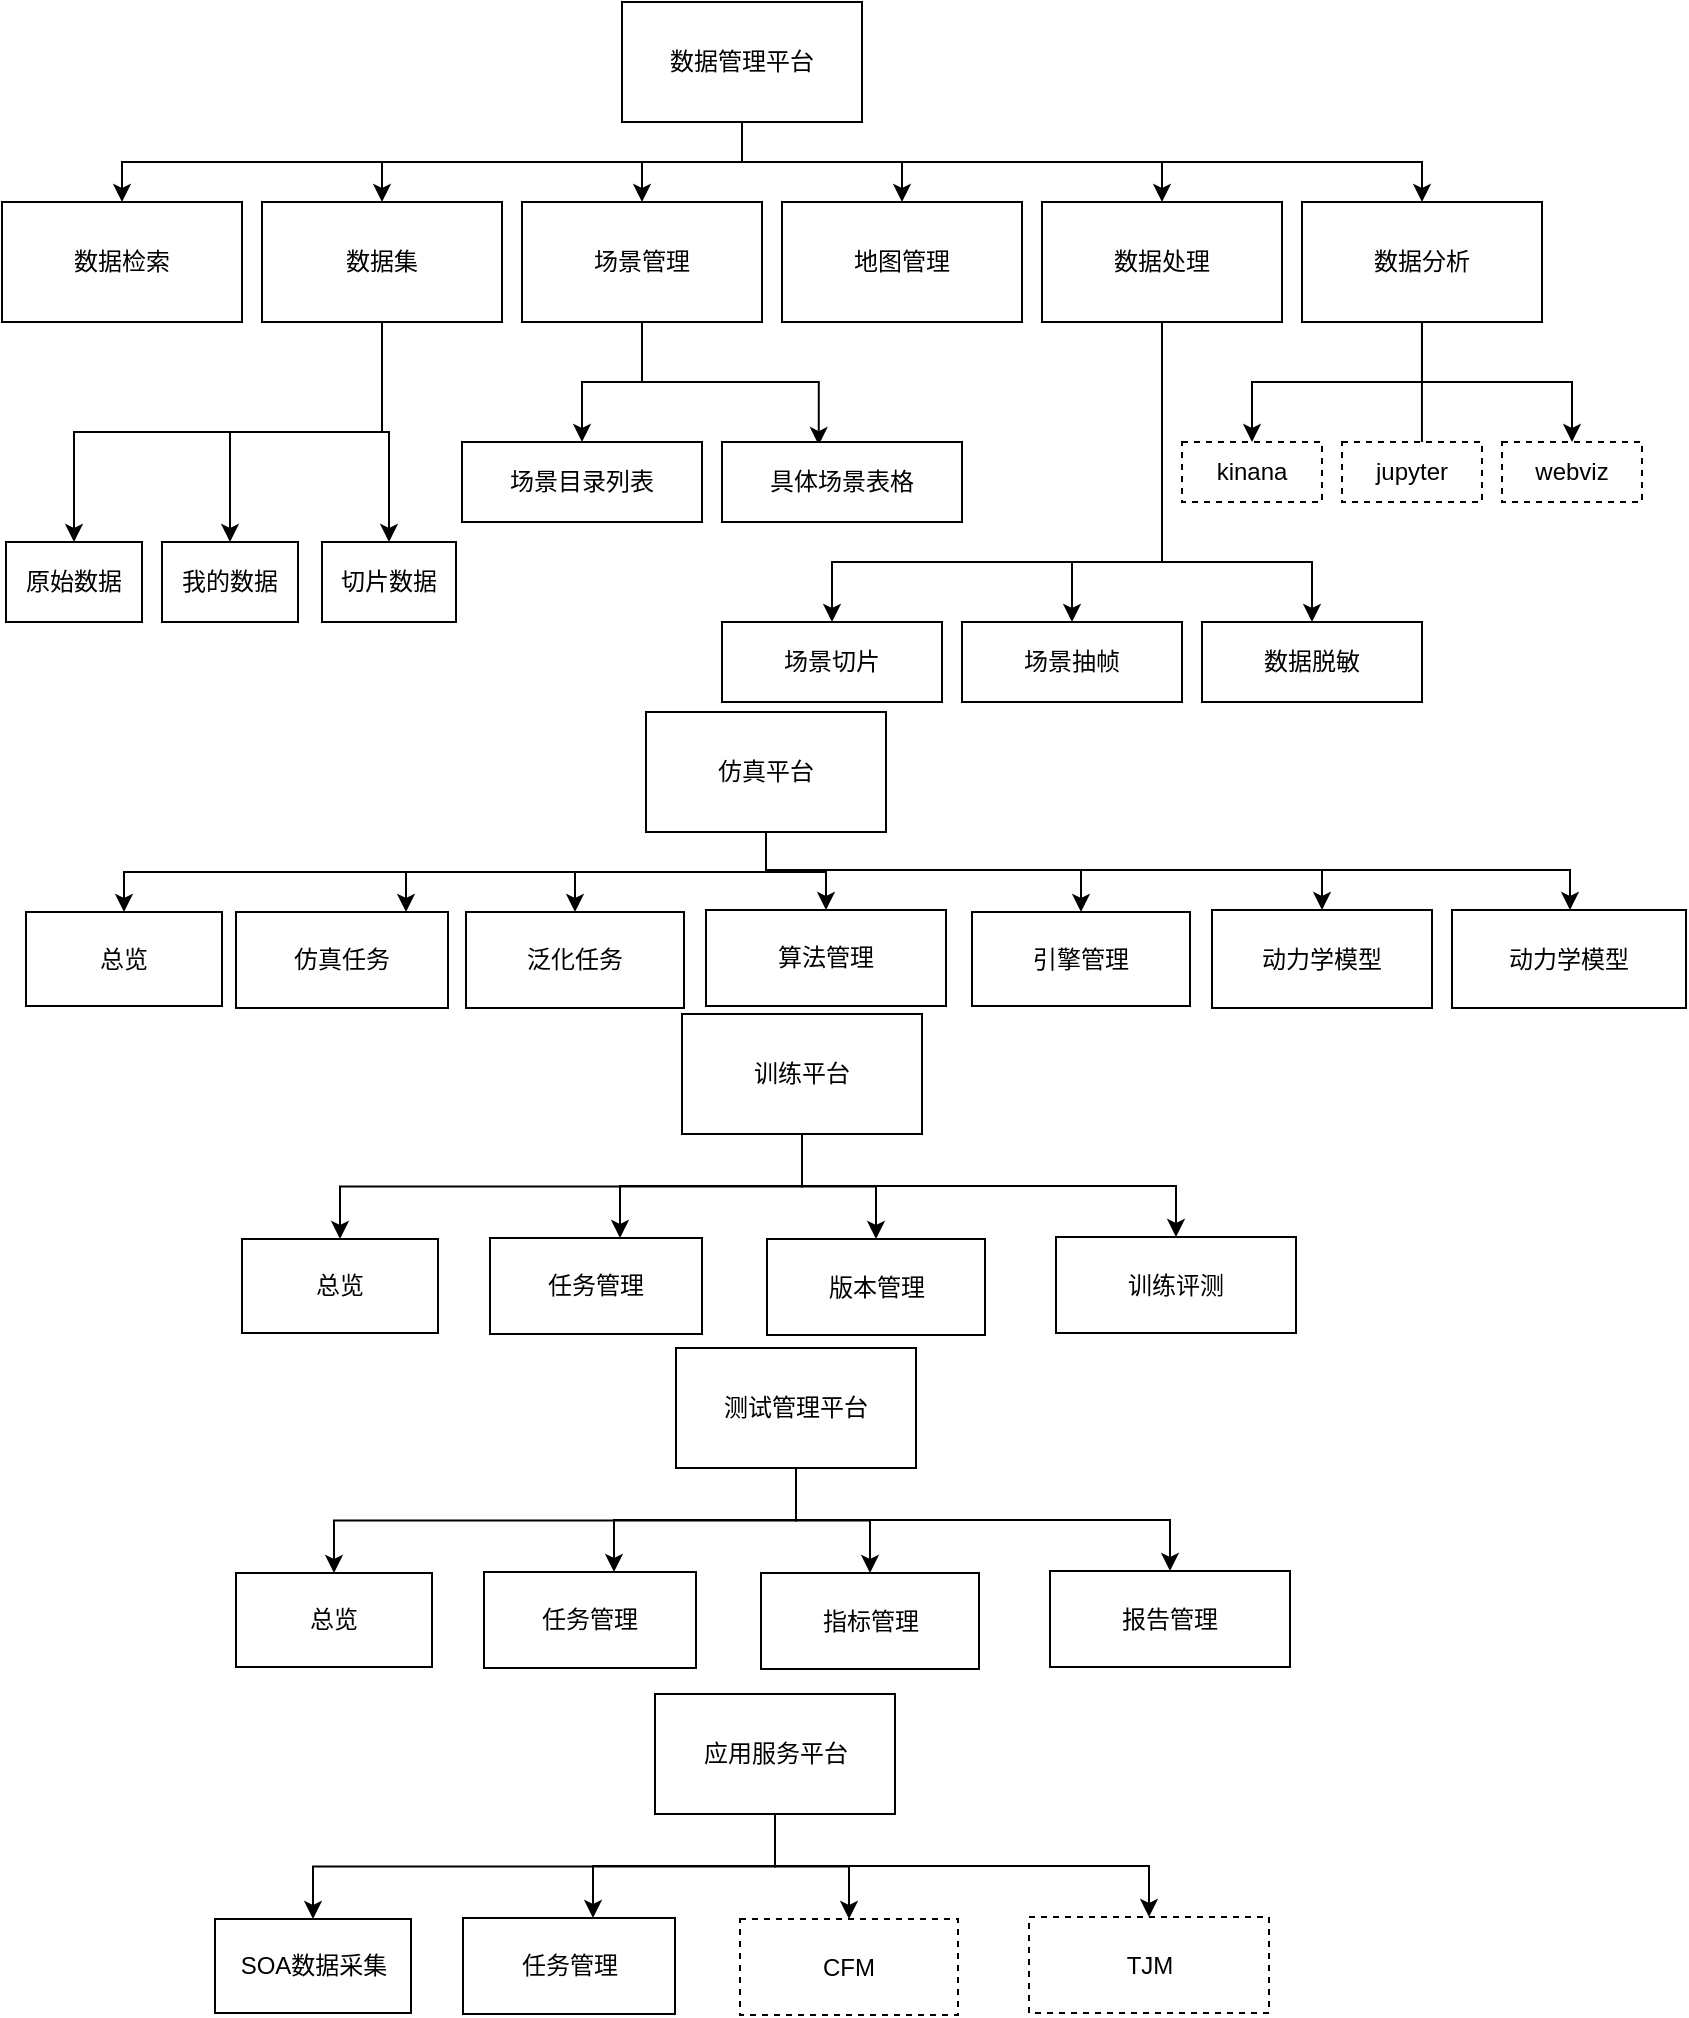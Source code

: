 <mxfile version="20.6.0" type="github">
  <diagram id="_A8IpiLYabqp5P0kjukN" name="Page-1">
    <mxGraphModel dx="1314" dy="714" grid="0" gridSize="10" guides="1" tooltips="1" connect="1" arrows="1" fold="1" page="1" pageScale="1" pageWidth="850" pageHeight="1100" math="0" shadow="0">
      <root>
        <mxCell id="0" />
        <mxCell id="1" parent="0" />
        <mxCell id="BcWqqUQt53bp1y9_nAg2-8" style="edgeStyle=orthogonalEdgeStyle;rounded=0;orthogonalLoop=1;jettySize=auto;html=1;exitX=0.5;exitY=1;exitDx=0;exitDy=0;" edge="1" parent="1" source="BcWqqUQt53bp1y9_nAg2-1" target="BcWqqUQt53bp1y9_nAg2-2">
          <mxGeometry relative="1" as="geometry" />
        </mxCell>
        <mxCell id="BcWqqUQt53bp1y9_nAg2-9" style="edgeStyle=orthogonalEdgeStyle;rounded=0;orthogonalLoop=1;jettySize=auto;html=1;" edge="1" parent="1" source="BcWqqUQt53bp1y9_nAg2-1" target="BcWqqUQt53bp1y9_nAg2-3">
          <mxGeometry relative="1" as="geometry">
            <Array as="points">
              <mxPoint x="372" y="80" />
              <mxPoint x="192" y="80" />
            </Array>
          </mxGeometry>
        </mxCell>
        <mxCell id="BcWqqUQt53bp1y9_nAg2-10" style="edgeStyle=orthogonalEdgeStyle;rounded=0;orthogonalLoop=1;jettySize=auto;html=1;entryX=0.5;entryY=0;entryDx=0;entryDy=0;" edge="1" parent="1" source="BcWqqUQt53bp1y9_nAg2-1" target="BcWqqUQt53bp1y9_nAg2-4">
          <mxGeometry relative="1" as="geometry" />
        </mxCell>
        <mxCell id="BcWqqUQt53bp1y9_nAg2-11" style="edgeStyle=orthogonalEdgeStyle;rounded=0;orthogonalLoop=1;jettySize=auto;html=1;" edge="1" parent="1" source="BcWqqUQt53bp1y9_nAg2-1" target="BcWqqUQt53bp1y9_nAg2-5">
          <mxGeometry relative="1" as="geometry" />
        </mxCell>
        <mxCell id="BcWqqUQt53bp1y9_nAg2-12" style="edgeStyle=orthogonalEdgeStyle;rounded=0;orthogonalLoop=1;jettySize=auto;html=1;entryX=0.5;entryY=0;entryDx=0;entryDy=0;" edge="1" parent="1" source="BcWqqUQt53bp1y9_nAg2-1" target="BcWqqUQt53bp1y9_nAg2-6">
          <mxGeometry relative="1" as="geometry">
            <Array as="points">
              <mxPoint x="372" y="80" />
              <mxPoint x="582" y="80" />
            </Array>
          </mxGeometry>
        </mxCell>
        <mxCell id="BcWqqUQt53bp1y9_nAg2-13" style="edgeStyle=orthogonalEdgeStyle;rounded=0;orthogonalLoop=1;jettySize=auto;html=1;entryX=0.5;entryY=0;entryDx=0;entryDy=0;" edge="1" parent="1" source="BcWqqUQt53bp1y9_nAg2-1" target="BcWqqUQt53bp1y9_nAg2-7">
          <mxGeometry relative="1" as="geometry">
            <Array as="points">
              <mxPoint x="372" y="80" />
              <mxPoint x="712" y="80" />
            </Array>
          </mxGeometry>
        </mxCell>
        <mxCell id="BcWqqUQt53bp1y9_nAg2-1" value="数据管理平台" style="rounded=0;whiteSpace=wrap;html=1;" vertex="1" parent="1">
          <mxGeometry x="312" width="120" height="60" as="geometry" />
        </mxCell>
        <mxCell id="BcWqqUQt53bp1y9_nAg2-2" value="数据检索" style="rounded=0;whiteSpace=wrap;html=1;" vertex="1" parent="1">
          <mxGeometry x="2" y="100" width="120" height="60" as="geometry" />
        </mxCell>
        <mxCell id="BcWqqUQt53bp1y9_nAg2-21" style="edgeStyle=orthogonalEdgeStyle;rounded=0;orthogonalLoop=1;jettySize=auto;html=1;exitX=0.5;exitY=1;exitDx=0;exitDy=0;" edge="1" parent="1" source="BcWqqUQt53bp1y9_nAg2-3" target="BcWqqUQt53bp1y9_nAg2-17">
          <mxGeometry relative="1" as="geometry">
            <mxPoint x="142" y="190" as="sourcePoint" />
          </mxGeometry>
        </mxCell>
        <mxCell id="BcWqqUQt53bp1y9_nAg2-25" style="edgeStyle=orthogonalEdgeStyle;rounded=0;orthogonalLoop=1;jettySize=auto;html=1;" edge="1" parent="1" source="BcWqqUQt53bp1y9_nAg2-3" target="BcWqqUQt53bp1y9_nAg2-16">
          <mxGeometry relative="1" as="geometry" />
        </mxCell>
        <mxCell id="BcWqqUQt53bp1y9_nAg2-27" style="edgeStyle=orthogonalEdgeStyle;rounded=0;orthogonalLoop=1;jettySize=auto;html=1;exitX=0.5;exitY=1;exitDx=0;exitDy=0;entryX=0.5;entryY=0;entryDx=0;entryDy=0;" edge="1" parent="1" source="BcWqqUQt53bp1y9_nAg2-3" target="BcWqqUQt53bp1y9_nAg2-14">
          <mxGeometry relative="1" as="geometry" />
        </mxCell>
        <mxCell id="BcWqqUQt53bp1y9_nAg2-3" value="数据集" style="rounded=0;whiteSpace=wrap;html=1;" vertex="1" parent="1">
          <mxGeometry x="132" y="100" width="120" height="60" as="geometry" />
        </mxCell>
        <mxCell id="BcWqqUQt53bp1y9_nAg2-30" style="edgeStyle=orthogonalEdgeStyle;rounded=0;orthogonalLoop=1;jettySize=auto;html=1;exitX=0.5;exitY=1;exitDx=0;exitDy=0;entryX=0.5;entryY=0;entryDx=0;entryDy=0;" edge="1" parent="1" source="BcWqqUQt53bp1y9_nAg2-4" target="BcWqqUQt53bp1y9_nAg2-22">
          <mxGeometry relative="1" as="geometry" />
        </mxCell>
        <mxCell id="BcWqqUQt53bp1y9_nAg2-31" style="edgeStyle=orthogonalEdgeStyle;rounded=0;orthogonalLoop=1;jettySize=auto;html=1;entryX=0.403;entryY=0.038;entryDx=0;entryDy=0;entryPerimeter=0;" edge="1" parent="1" source="BcWqqUQt53bp1y9_nAg2-4" target="BcWqqUQt53bp1y9_nAg2-28">
          <mxGeometry relative="1" as="geometry" />
        </mxCell>
        <mxCell id="BcWqqUQt53bp1y9_nAg2-4" value="场景管理" style="rounded=0;whiteSpace=wrap;html=1;" vertex="1" parent="1">
          <mxGeometry x="262" y="100" width="120" height="60" as="geometry" />
        </mxCell>
        <mxCell id="BcWqqUQt53bp1y9_nAg2-5" value="地图管理" style="rounded=0;whiteSpace=wrap;html=1;" vertex="1" parent="1">
          <mxGeometry x="392" y="100" width="120" height="60" as="geometry" />
        </mxCell>
        <mxCell id="BcWqqUQt53bp1y9_nAg2-36" style="edgeStyle=orthogonalEdgeStyle;rounded=0;orthogonalLoop=1;jettySize=auto;html=1;" edge="1" parent="1" source="BcWqqUQt53bp1y9_nAg2-6">
          <mxGeometry relative="1" as="geometry">
            <mxPoint x="537" y="310" as="targetPoint" />
            <Array as="points">
              <mxPoint x="582" y="280" />
              <mxPoint x="537" y="280" />
            </Array>
          </mxGeometry>
        </mxCell>
        <mxCell id="BcWqqUQt53bp1y9_nAg2-40" style="edgeStyle=orthogonalEdgeStyle;rounded=0;orthogonalLoop=1;jettySize=auto;html=1;exitX=0.5;exitY=1;exitDx=0;exitDy=0;" edge="1" parent="1" source="BcWqqUQt53bp1y9_nAg2-6">
          <mxGeometry relative="1" as="geometry">
            <mxPoint x="417" y="310" as="targetPoint" />
            <Array as="points">
              <mxPoint x="582" y="280" />
              <mxPoint x="417" y="280" />
            </Array>
          </mxGeometry>
        </mxCell>
        <mxCell id="BcWqqUQt53bp1y9_nAg2-41" style="edgeStyle=orthogonalEdgeStyle;rounded=0;orthogonalLoop=1;jettySize=auto;html=1;" edge="1" parent="1" source="BcWqqUQt53bp1y9_nAg2-6">
          <mxGeometry relative="1" as="geometry">
            <mxPoint x="657" y="310" as="targetPoint" />
            <Array as="points">
              <mxPoint x="582" y="280" />
              <mxPoint x="657" y="280" />
            </Array>
          </mxGeometry>
        </mxCell>
        <mxCell id="BcWqqUQt53bp1y9_nAg2-6" value="数据处理" style="rounded=0;whiteSpace=wrap;html=1;" vertex="1" parent="1">
          <mxGeometry x="522" y="100" width="120" height="60" as="geometry" />
        </mxCell>
        <mxCell id="BcWqqUQt53bp1y9_nAg2-47" style="edgeStyle=orthogonalEdgeStyle;rounded=0;orthogonalLoop=1;jettySize=auto;html=1;" edge="1" parent="1" source="BcWqqUQt53bp1y9_nAg2-7" target="BcWqqUQt53bp1y9_nAg2-44">
          <mxGeometry relative="1" as="geometry" />
        </mxCell>
        <mxCell id="BcWqqUQt53bp1y9_nAg2-48" style="edgeStyle=orthogonalEdgeStyle;rounded=0;orthogonalLoop=1;jettySize=auto;html=1;entryX=0.571;entryY=0.333;entryDx=0;entryDy=0;entryPerimeter=0;" edge="1" parent="1" source="BcWqqUQt53bp1y9_nAg2-7" target="BcWqqUQt53bp1y9_nAg2-45">
          <mxGeometry relative="1" as="geometry" />
        </mxCell>
        <mxCell id="BcWqqUQt53bp1y9_nAg2-49" style="edgeStyle=orthogonalEdgeStyle;rounded=0;orthogonalLoop=1;jettySize=auto;html=1;entryX=0.5;entryY=0;entryDx=0;entryDy=0;" edge="1" parent="1" source="BcWqqUQt53bp1y9_nAg2-7" target="BcWqqUQt53bp1y9_nAg2-46">
          <mxGeometry relative="1" as="geometry" />
        </mxCell>
        <mxCell id="BcWqqUQt53bp1y9_nAg2-7" value="数据分析" style="rounded=0;whiteSpace=wrap;html=1;" vertex="1" parent="1">
          <mxGeometry x="652" y="100" width="120" height="60" as="geometry" />
        </mxCell>
        <mxCell id="BcWqqUQt53bp1y9_nAg2-14" value="原始数据" style="rounded=0;whiteSpace=wrap;html=1;" vertex="1" parent="1">
          <mxGeometry x="4" y="270" width="68" height="40" as="geometry" />
        </mxCell>
        <mxCell id="BcWqqUQt53bp1y9_nAg2-16" value="我的数据" style="rounded=0;whiteSpace=wrap;html=1;" vertex="1" parent="1">
          <mxGeometry x="82" y="270" width="68" height="40" as="geometry" />
        </mxCell>
        <mxCell id="BcWqqUQt53bp1y9_nAg2-17" value="切片数据" style="rounded=0;whiteSpace=wrap;html=1;" vertex="1" parent="1">
          <mxGeometry x="162" y="270" width="67" height="40" as="geometry" />
        </mxCell>
        <mxCell id="BcWqqUQt53bp1y9_nAg2-22" value="场景目录列表" style="rounded=0;whiteSpace=wrap;html=1;" vertex="1" parent="1">
          <mxGeometry x="232" y="220" width="120" height="40" as="geometry" />
        </mxCell>
        <mxCell id="BcWqqUQt53bp1y9_nAg2-28" value="具体场景表格" style="rounded=0;whiteSpace=wrap;html=1;" vertex="1" parent="1">
          <mxGeometry x="362" y="220" width="120" height="40" as="geometry" />
        </mxCell>
        <mxCell id="BcWqqUQt53bp1y9_nAg2-32" value="场景切片" style="rounded=0;whiteSpace=wrap;html=1;" vertex="1" parent="1">
          <mxGeometry x="362" y="310" width="110" height="40" as="geometry" />
        </mxCell>
        <mxCell id="BcWqqUQt53bp1y9_nAg2-33" value="场景抽帧" style="rounded=0;whiteSpace=wrap;html=1;" vertex="1" parent="1">
          <mxGeometry x="482" y="310" width="110" height="40" as="geometry" />
        </mxCell>
        <mxCell id="BcWqqUQt53bp1y9_nAg2-34" value="数据脱敏" style="rounded=0;whiteSpace=wrap;html=1;" vertex="1" parent="1">
          <mxGeometry x="602" y="310" width="110" height="40" as="geometry" />
        </mxCell>
        <mxCell id="BcWqqUQt53bp1y9_nAg2-44" value="kinana" style="rounded=0;whiteSpace=wrap;html=1;fillStyle=auto;dashed=1;" vertex="1" parent="1">
          <mxGeometry x="592" y="220" width="70" height="30" as="geometry" />
        </mxCell>
        <mxCell id="BcWqqUQt53bp1y9_nAg2-45" value="jupyter" style="rounded=0;whiteSpace=wrap;html=1;dashed=1;" vertex="1" parent="1">
          <mxGeometry x="672" y="220" width="70" height="30" as="geometry" />
        </mxCell>
        <mxCell id="BcWqqUQt53bp1y9_nAg2-46" value="webviz" style="rounded=0;whiteSpace=wrap;html=1;dashed=1;" vertex="1" parent="1">
          <mxGeometry x="752" y="220" width="70" height="30" as="geometry" />
        </mxCell>
        <mxCell id="BcWqqUQt53bp1y9_nAg2-50" style="edgeStyle=orthogonalEdgeStyle;rounded=0;orthogonalLoop=1;jettySize=auto;html=1;exitX=0.5;exitY=1;exitDx=0;exitDy=0;" edge="1" parent="1" source="BcWqqUQt53bp1y9_nAg2-56" target="BcWqqUQt53bp1y9_nAg2-57">
          <mxGeometry relative="1" as="geometry" />
        </mxCell>
        <mxCell id="BcWqqUQt53bp1y9_nAg2-51" style="edgeStyle=orthogonalEdgeStyle;rounded=0;orthogonalLoop=1;jettySize=auto;html=1;" edge="1" parent="1" source="BcWqqUQt53bp1y9_nAg2-56" target="BcWqqUQt53bp1y9_nAg2-61">
          <mxGeometry relative="1" as="geometry">
            <Array as="points">
              <mxPoint x="384" y="435" />
              <mxPoint x="204" y="435" />
            </Array>
          </mxGeometry>
        </mxCell>
        <mxCell id="BcWqqUQt53bp1y9_nAg2-52" style="edgeStyle=orthogonalEdgeStyle;rounded=0;orthogonalLoop=1;jettySize=auto;html=1;entryX=0.5;entryY=0;entryDx=0;entryDy=0;" edge="1" parent="1" source="BcWqqUQt53bp1y9_nAg2-56" target="BcWqqUQt53bp1y9_nAg2-64">
          <mxGeometry relative="1" as="geometry" />
        </mxCell>
        <mxCell id="BcWqqUQt53bp1y9_nAg2-53" style="edgeStyle=orthogonalEdgeStyle;rounded=0;orthogonalLoop=1;jettySize=auto;html=1;" edge="1" parent="1" source="BcWqqUQt53bp1y9_nAg2-56" target="BcWqqUQt53bp1y9_nAg2-65">
          <mxGeometry relative="1" as="geometry" />
        </mxCell>
        <mxCell id="BcWqqUQt53bp1y9_nAg2-90" style="edgeStyle=orthogonalEdgeStyle;rounded=0;orthogonalLoop=1;jettySize=auto;html=1;entryX=0.5;entryY=0;entryDx=0;entryDy=0;" edge="1" parent="1" source="BcWqqUQt53bp1y9_nAg2-56" target="BcWqqUQt53bp1y9_nAg2-69">
          <mxGeometry relative="1" as="geometry">
            <Array as="points">
              <mxPoint x="384" y="434" />
              <mxPoint x="542" y="434" />
            </Array>
          </mxGeometry>
        </mxCell>
        <mxCell id="BcWqqUQt53bp1y9_nAg2-91" style="edgeStyle=orthogonalEdgeStyle;rounded=0;orthogonalLoop=1;jettySize=auto;html=1;" edge="1" parent="1" source="BcWqqUQt53bp1y9_nAg2-56" target="BcWqqUQt53bp1y9_nAg2-73">
          <mxGeometry relative="1" as="geometry">
            <Array as="points">
              <mxPoint x="384" y="434" />
              <mxPoint x="662" y="434" />
            </Array>
          </mxGeometry>
        </mxCell>
        <mxCell id="BcWqqUQt53bp1y9_nAg2-92" style="edgeStyle=orthogonalEdgeStyle;rounded=0;orthogonalLoop=1;jettySize=auto;html=1;" edge="1" parent="1" source="BcWqqUQt53bp1y9_nAg2-56" target="BcWqqUQt53bp1y9_nAg2-85">
          <mxGeometry relative="1" as="geometry">
            <Array as="points">
              <mxPoint x="384" y="434" />
              <mxPoint x="786" y="434" />
            </Array>
          </mxGeometry>
        </mxCell>
        <mxCell id="BcWqqUQt53bp1y9_nAg2-56" value="仿真平台" style="rounded=0;whiteSpace=wrap;html=1;" vertex="1" parent="1">
          <mxGeometry x="324" y="355" width="120" height="60" as="geometry" />
        </mxCell>
        <mxCell id="BcWqqUQt53bp1y9_nAg2-57" value="总览" style="rounded=0;whiteSpace=wrap;html=1;" vertex="1" parent="1">
          <mxGeometry x="14" y="455" width="98" height="47" as="geometry" />
        </mxCell>
        <mxCell id="BcWqqUQt53bp1y9_nAg2-61" value="仿真任务" style="rounded=0;whiteSpace=wrap;html=1;" vertex="1" parent="1">
          <mxGeometry x="119" y="455" width="106" height="48" as="geometry" />
        </mxCell>
        <mxCell id="BcWqqUQt53bp1y9_nAg2-64" value="泛化任务" style="rounded=0;whiteSpace=wrap;html=1;" vertex="1" parent="1">
          <mxGeometry x="234" y="455" width="109" height="48" as="geometry" />
        </mxCell>
        <mxCell id="BcWqqUQt53bp1y9_nAg2-65" value="算法管理" style="rounded=0;whiteSpace=wrap;html=1;" vertex="1" parent="1">
          <mxGeometry x="354" y="454" width="120" height="48" as="geometry" />
        </mxCell>
        <mxCell id="BcWqqUQt53bp1y9_nAg2-69" value="引擎管理" style="rounded=0;whiteSpace=wrap;html=1;" vertex="1" parent="1">
          <mxGeometry x="487" y="455" width="109" height="47" as="geometry" />
        </mxCell>
        <mxCell id="BcWqqUQt53bp1y9_nAg2-73" value="动力学模型" style="rounded=0;whiteSpace=wrap;html=1;" vertex="1" parent="1">
          <mxGeometry x="607" y="454" width="110" height="49" as="geometry" />
        </mxCell>
        <mxCell id="BcWqqUQt53bp1y9_nAg2-85" value="动力学模型" style="rounded=0;whiteSpace=wrap;html=1;" vertex="1" parent="1">
          <mxGeometry x="727" y="454" width="117" height="49" as="geometry" />
        </mxCell>
        <mxCell id="BcWqqUQt53bp1y9_nAg2-93" style="edgeStyle=orthogonalEdgeStyle;rounded=0;orthogonalLoop=1;jettySize=auto;html=1;exitX=0.5;exitY=1;exitDx=0;exitDy=0;" edge="1" parent="1" source="BcWqqUQt53bp1y9_nAg2-100" target="BcWqqUQt53bp1y9_nAg2-101">
          <mxGeometry relative="1" as="geometry" />
        </mxCell>
        <mxCell id="BcWqqUQt53bp1y9_nAg2-94" style="edgeStyle=orthogonalEdgeStyle;rounded=0;orthogonalLoop=1;jettySize=auto;html=1;" edge="1" parent="1" source="BcWqqUQt53bp1y9_nAg2-100" target="BcWqqUQt53bp1y9_nAg2-102">
          <mxGeometry relative="1" as="geometry">
            <Array as="points">
              <mxPoint x="402" y="592" />
              <mxPoint x="311" y="592" />
            </Array>
          </mxGeometry>
        </mxCell>
        <mxCell id="BcWqqUQt53bp1y9_nAg2-95" style="edgeStyle=orthogonalEdgeStyle;rounded=0;orthogonalLoop=1;jettySize=auto;html=1;entryX=0.5;entryY=0;entryDx=0;entryDy=0;" edge="1" parent="1" source="BcWqqUQt53bp1y9_nAg2-100" target="BcWqqUQt53bp1y9_nAg2-103">
          <mxGeometry relative="1" as="geometry" />
        </mxCell>
        <mxCell id="BcWqqUQt53bp1y9_nAg2-96" style="edgeStyle=orthogonalEdgeStyle;rounded=0;orthogonalLoop=1;jettySize=auto;html=1;" edge="1" parent="1" source="BcWqqUQt53bp1y9_nAg2-100" target="BcWqqUQt53bp1y9_nAg2-104">
          <mxGeometry relative="1" as="geometry">
            <Array as="points">
              <mxPoint x="402" y="592" />
              <mxPoint x="589" y="592" />
            </Array>
          </mxGeometry>
        </mxCell>
        <mxCell id="BcWqqUQt53bp1y9_nAg2-100" value="训练平台" style="rounded=0;whiteSpace=wrap;html=1;" vertex="1" parent="1">
          <mxGeometry x="342" y="506" width="120" height="60" as="geometry" />
        </mxCell>
        <mxCell id="BcWqqUQt53bp1y9_nAg2-101" value="总览" style="rounded=0;whiteSpace=wrap;html=1;" vertex="1" parent="1">
          <mxGeometry x="122" y="618.5" width="98" height="47" as="geometry" />
        </mxCell>
        <mxCell id="BcWqqUQt53bp1y9_nAg2-102" value="任务管理" style="rounded=0;whiteSpace=wrap;html=1;" vertex="1" parent="1">
          <mxGeometry x="246" y="618" width="106" height="48" as="geometry" />
        </mxCell>
        <mxCell id="BcWqqUQt53bp1y9_nAg2-103" value="版本管理" style="rounded=0;whiteSpace=wrap;html=1;" vertex="1" parent="1">
          <mxGeometry x="384.5" y="618.5" width="109" height="48" as="geometry" />
        </mxCell>
        <mxCell id="BcWqqUQt53bp1y9_nAg2-104" value="训练评测" style="rounded=0;whiteSpace=wrap;html=1;" vertex="1" parent="1">
          <mxGeometry x="529" y="617.5" width="120" height="48" as="geometry" />
        </mxCell>
        <mxCell id="BcWqqUQt53bp1y9_nAg2-108" style="edgeStyle=orthogonalEdgeStyle;rounded=0;orthogonalLoop=1;jettySize=auto;html=1;exitX=0.5;exitY=1;exitDx=0;exitDy=0;" edge="1" parent="1" source="BcWqqUQt53bp1y9_nAg2-112" target="BcWqqUQt53bp1y9_nAg2-113">
          <mxGeometry relative="1" as="geometry" />
        </mxCell>
        <mxCell id="BcWqqUQt53bp1y9_nAg2-109" style="edgeStyle=orthogonalEdgeStyle;rounded=0;orthogonalLoop=1;jettySize=auto;html=1;" edge="1" parent="1" source="BcWqqUQt53bp1y9_nAg2-112" target="BcWqqUQt53bp1y9_nAg2-114">
          <mxGeometry relative="1" as="geometry">
            <Array as="points">
              <mxPoint x="399" y="759" />
              <mxPoint x="308" y="759" />
            </Array>
          </mxGeometry>
        </mxCell>
        <mxCell id="BcWqqUQt53bp1y9_nAg2-110" style="edgeStyle=orthogonalEdgeStyle;rounded=0;orthogonalLoop=1;jettySize=auto;html=1;entryX=0.5;entryY=0;entryDx=0;entryDy=0;" edge="1" parent="1" source="BcWqqUQt53bp1y9_nAg2-112" target="BcWqqUQt53bp1y9_nAg2-115">
          <mxGeometry relative="1" as="geometry" />
        </mxCell>
        <mxCell id="BcWqqUQt53bp1y9_nAg2-111" style="edgeStyle=orthogonalEdgeStyle;rounded=0;orthogonalLoop=1;jettySize=auto;html=1;" edge="1" parent="1" source="BcWqqUQt53bp1y9_nAg2-112" target="BcWqqUQt53bp1y9_nAg2-116">
          <mxGeometry relative="1" as="geometry">
            <Array as="points">
              <mxPoint x="399" y="759" />
              <mxPoint x="586" y="759" />
            </Array>
          </mxGeometry>
        </mxCell>
        <mxCell id="BcWqqUQt53bp1y9_nAg2-112" value="测试管理平台" style="rounded=0;whiteSpace=wrap;html=1;" vertex="1" parent="1">
          <mxGeometry x="339" y="673" width="120" height="60" as="geometry" />
        </mxCell>
        <mxCell id="BcWqqUQt53bp1y9_nAg2-113" value="总览" style="rounded=0;whiteSpace=wrap;html=1;" vertex="1" parent="1">
          <mxGeometry x="119" y="785.5" width="98" height="47" as="geometry" />
        </mxCell>
        <mxCell id="BcWqqUQt53bp1y9_nAg2-114" value="任务管理" style="rounded=0;whiteSpace=wrap;html=1;" vertex="1" parent="1">
          <mxGeometry x="243" y="785" width="106" height="48" as="geometry" />
        </mxCell>
        <mxCell id="BcWqqUQt53bp1y9_nAg2-115" value="指标管理" style="rounded=0;whiteSpace=wrap;html=1;" vertex="1" parent="1">
          <mxGeometry x="381.5" y="785.5" width="109" height="48" as="geometry" />
        </mxCell>
        <mxCell id="BcWqqUQt53bp1y9_nAg2-116" value="报告管理" style="rounded=0;whiteSpace=wrap;html=1;" vertex="1" parent="1">
          <mxGeometry x="526" y="784.5" width="120" height="48" as="geometry" />
        </mxCell>
        <mxCell id="BcWqqUQt53bp1y9_nAg2-117" style="edgeStyle=orthogonalEdgeStyle;rounded=0;orthogonalLoop=1;jettySize=auto;html=1;exitX=0.5;exitY=1;exitDx=0;exitDy=0;" edge="1" parent="1" source="BcWqqUQt53bp1y9_nAg2-121" target="BcWqqUQt53bp1y9_nAg2-122">
          <mxGeometry relative="1" as="geometry" />
        </mxCell>
        <mxCell id="BcWqqUQt53bp1y9_nAg2-118" style="edgeStyle=orthogonalEdgeStyle;rounded=0;orthogonalLoop=1;jettySize=auto;html=1;" edge="1" parent="1" source="BcWqqUQt53bp1y9_nAg2-121" target="BcWqqUQt53bp1y9_nAg2-123">
          <mxGeometry relative="1" as="geometry">
            <Array as="points">
              <mxPoint x="388.5" y="932" />
              <mxPoint x="297.5" y="932" />
            </Array>
          </mxGeometry>
        </mxCell>
        <mxCell id="BcWqqUQt53bp1y9_nAg2-119" style="edgeStyle=orthogonalEdgeStyle;rounded=0;orthogonalLoop=1;jettySize=auto;html=1;entryX=0.5;entryY=0;entryDx=0;entryDy=0;" edge="1" parent="1" source="BcWqqUQt53bp1y9_nAg2-121" target="BcWqqUQt53bp1y9_nAg2-124">
          <mxGeometry relative="1" as="geometry" />
        </mxCell>
        <mxCell id="BcWqqUQt53bp1y9_nAg2-120" style="edgeStyle=orthogonalEdgeStyle;rounded=0;orthogonalLoop=1;jettySize=auto;html=1;" edge="1" parent="1" source="BcWqqUQt53bp1y9_nAg2-121" target="BcWqqUQt53bp1y9_nAg2-125">
          <mxGeometry relative="1" as="geometry">
            <Array as="points">
              <mxPoint x="388.5" y="932" />
              <mxPoint x="575.5" y="932" />
            </Array>
          </mxGeometry>
        </mxCell>
        <mxCell id="BcWqqUQt53bp1y9_nAg2-121" value="应用服务平台" style="rounded=0;whiteSpace=wrap;html=1;" vertex="1" parent="1">
          <mxGeometry x="328.5" y="846" width="120" height="60" as="geometry" />
        </mxCell>
        <mxCell id="BcWqqUQt53bp1y9_nAg2-122" value="SOA数据采集" style="rounded=0;whiteSpace=wrap;html=1;" vertex="1" parent="1">
          <mxGeometry x="108.5" y="958.5" width="98" height="47" as="geometry" />
        </mxCell>
        <mxCell id="BcWqqUQt53bp1y9_nAg2-123" value="任务管理" style="rounded=0;whiteSpace=wrap;html=1;" vertex="1" parent="1">
          <mxGeometry x="232.5" y="958" width="106" height="48" as="geometry" />
        </mxCell>
        <mxCell id="BcWqqUQt53bp1y9_nAg2-124" value="CFM" style="rounded=0;whiteSpace=wrap;html=1;dashed=1;" vertex="1" parent="1">
          <mxGeometry x="371" y="958.5" width="109" height="48" as="geometry" />
        </mxCell>
        <mxCell id="BcWqqUQt53bp1y9_nAg2-125" value="TJM" style="rounded=0;whiteSpace=wrap;html=1;dashed=1;" vertex="1" parent="1">
          <mxGeometry x="515.5" y="957.5" width="120" height="48" as="geometry" />
        </mxCell>
      </root>
    </mxGraphModel>
  </diagram>
</mxfile>
